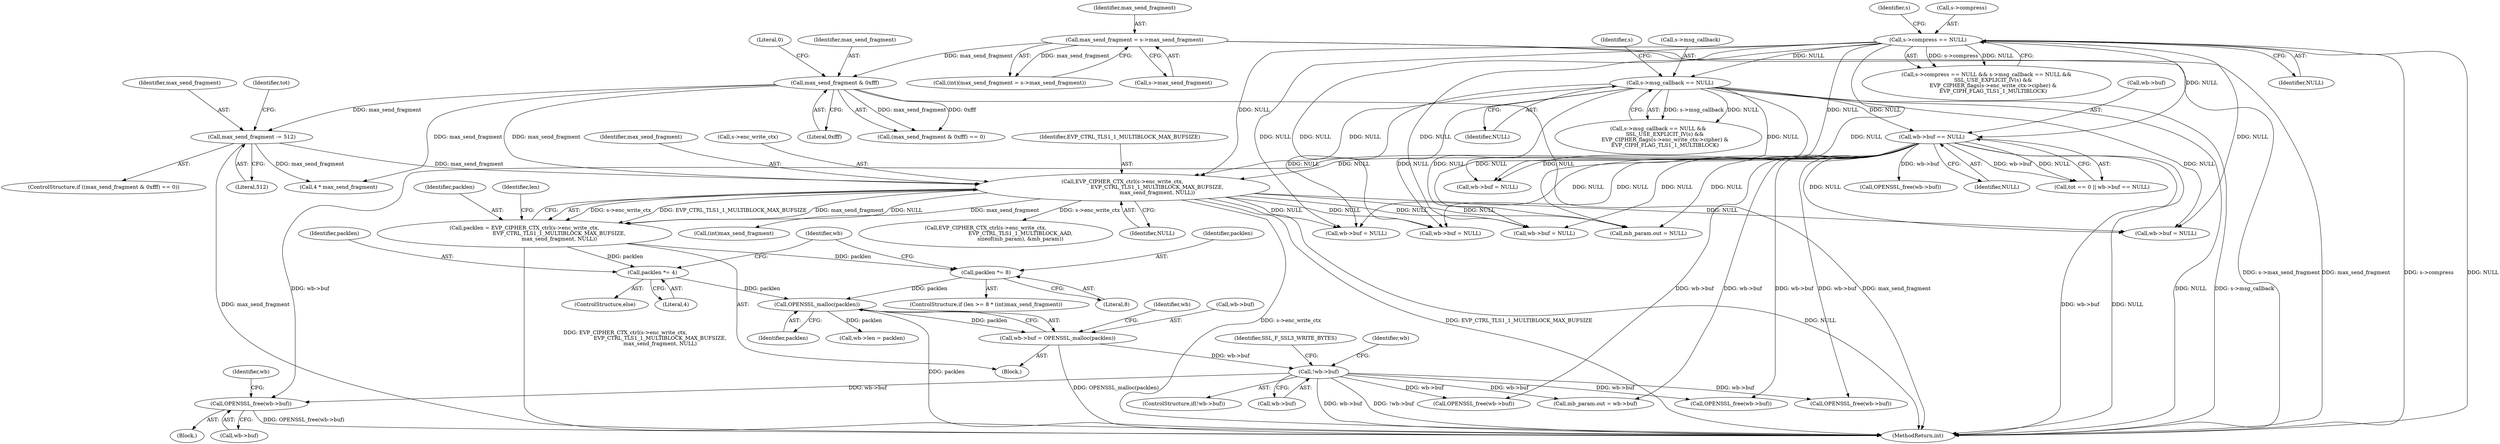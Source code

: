 digraph "0_openssl_77c77f0a1b9f15b869ca3342186dfbedd1119d0e@pointer" {
"1000532" [label="(Call,OPENSSL_free(wb->buf))"];
"1000343" [label="(Call,!wb->buf)"];
"1000336" [label="(Call,wb->buf = OPENSSL_malloc(packlen))"];
"1000340" [label="(Call,OPENSSL_malloc(packlen))"];
"1000333" [label="(Call,packlen *= 4)"];
"1000312" [label="(Call,packlen = EVP_CIPHER_CTX_ctrl(s->enc_write_ctx,\n                                          EVP_CTRL_TLS1_1_MULTIBLOCK_MAX_BUFSIZE,\n                                          max_send_fragment, NULL))"];
"1000314" [label="(Call,EVP_CIPHER_CTX_ctrl(s->enc_write_ctx,\n                                          EVP_CTRL_TLS1_1_MULTIBLOCK_MAX_BUFSIZE,\n                                          max_send_fragment, NULL))"];
"1000292" [label="(Call,max_send_fragment & 0xfff)"];
"1000258" [label="(Call,max_send_fragment = s->max_send_fragment)"];
"1000296" [label="(Call,max_send_fragment -= 512)"];
"1000264" [label="(Call,s->compress == NULL)"];
"1000270" [label="(Call,s->msg_callback == NULL)"];
"1000304" [label="(Call,wb->buf == NULL)"];
"1000329" [label="(Call,packlen *= 8)"];
"1000345" [label="(Identifier,wb)"];
"1000318" [label="(Identifier,EVP_CTRL_TLS1_1_MULTIBLOCK_MAX_BUFSIZE)"];
"1000342" [label="(ControlStructure,if(!wb->buf))"];
"1000349" [label="(Identifier,SSL_F_SSL3_WRITE_BYTES)"];
"1000340" [label="(Call,OPENSSL_malloc(packlen))"];
"1000333" [label="(Call,packlen *= 4)"];
"1000354" [label="(Call,wb->len = packlen)"];
"1000330" [label="(Identifier,packlen)"];
"1000277" [label="(Identifier,s)"];
"1000343" [label="(Call,!wb->buf)"];
"1000313" [label="(Identifier,packlen)"];
"1000394" [label="(Call,wb->buf = NULL)"];
"1000294" [label="(Literal,0xfff)"];
"1000682" [label="(Call,OPENSSL_free(wb->buf))"];
"1000329" [label="(Call,packlen *= 8)"];
"1000296" [label="(Call,max_send_fragment -= 512)"];
"1000290" [label="(ControlStructure,if ((max_send_fragment & 0xfff) == 0))"];
"1000542" [label="(Call,mb_param.out = wb->buf)"];
"1000305" [label="(Call,wb->buf)"];
"1000319" [label="(Identifier,max_send_fragment)"];
"1000326" [label="(Call,(int)max_send_fragment)"];
"1000292" [label="(Call,max_send_fragment & 0xfff)"];
"1000336" [label="(Call,wb->buf = OPENSSL_malloc(packlen))"];
"1000335" [label="(Literal,4)"];
"1000270" [label="(Call,s->msg_callback == NULL)"];
"1000510" [label="(Call,EVP_CIPHER_CTX_ctrl(s->enc_write_ctx,\n                                          EVP_CTRL_TLS1_1_MULTIBLOCK_AAD,\n                                          sizeof(mb_param), &mb_param))"];
"1000845" [label="(MethodReturn,int)"];
"1000536" [label="(Call,wb->buf = NULL)"];
"1000291" [label="(Call,(max_send_fragment & 0xfff) == 0)"];
"1000298" [label="(Literal,512)"];
"1000268" [label="(Identifier,NULL)"];
"1000265" [label="(Call,s->compress)"];
"1000274" [label="(Identifier,NULL)"];
"1000365" [label="(Call,OPENSSL_free(wb->buf))"];
"1000314" [label="(Call,EVP_CIPHER_CTX_ctrl(s->enc_write_ctx,\n                                          EVP_CTRL_TLS1_1_MULTIBLOCK_MAX_BUFSIZE,\n                                          max_send_fragment, NULL))"];
"1000686" [label="(Call,wb->buf = NULL)"];
"1000271" [label="(Call,s->msg_callback)"];
"1000532" [label="(Call,OPENSSL_free(wb->buf))"];
"1000334" [label="(Identifier,packlen)"];
"1000259" [label="(Identifier,max_send_fragment)"];
"1000308" [label="(Identifier,NULL)"];
"1000356" [label="(Identifier,wb)"];
"1000263" [label="(Call,s->compress == NULL && s->msg_callback == NULL &&\n        SSL_USE_EXPLICIT_IV(s) &&\n        EVP_CIPHER_flags(s->enc_write_ctx->cipher) &\n        EVP_CIPH_FLAG_TLS1_1_MULTIBLOCK)"];
"1000304" [label="(Call,wb->buf == NULL)"];
"1000260" [label="(Call,s->max_send_fragment)"];
"1000386" [label="(Call,4 * max_send_fragment)"];
"1000323" [label="(Identifier,len)"];
"1000390" [label="(Call,OPENSSL_free(wb->buf))"];
"1000493" [label="(Call,mb_param.out = NULL)"];
"1000533" [label="(Call,wb->buf)"];
"1000531" [label="(Block,)"];
"1000269" [label="(Call,s->msg_callback == NULL &&\n        SSL_USE_EXPLICIT_IV(s) &&\n        EVP_CIPHER_flags(s->enc_write_ctx->cipher) &\n        EVP_CIPH_FLAG_TLS1_1_MULTIBLOCK)"];
"1000258" [label="(Call,max_send_fragment = s->max_send_fragment)"];
"1000337" [label="(Call,wb->buf)"];
"1000538" [label="(Identifier,wb)"];
"1000312" [label="(Call,packlen = EVP_CIPHER_CTX_ctrl(s->enc_write_ctx,\n                                          EVP_CTRL_TLS1_1_MULTIBLOCK_MAX_BUFSIZE,\n                                          max_send_fragment, NULL))"];
"1000369" [label="(Call,wb->buf = NULL)"];
"1000315" [label="(Call,s->enc_write_ctx)"];
"1000264" [label="(Call,s->compress == NULL)"];
"1000256" [label="(Call,(int)(max_send_fragment = s->max_send_fragment))"];
"1000321" [label="(ControlStructure,if (len >= 8 * (int)max_send_fragment))"];
"1000344" [label="(Call,wb->buf)"];
"1000338" [label="(Identifier,wb)"];
"1000320" [label="(Identifier,NULL)"];
"1000711" [label="(Call,wb->buf = NULL)"];
"1000302" [label="(Identifier,tot)"];
"1000297" [label="(Identifier,max_send_fragment)"];
"1000272" [label="(Identifier,s)"];
"1000341" [label="(Identifier,packlen)"];
"1000309" [label="(Block,)"];
"1000295" [label="(Literal,0)"];
"1000293" [label="(Identifier,max_send_fragment)"];
"1000300" [label="(Call,tot == 0 || wb->buf == NULL)"];
"1000331" [label="(Literal,8)"];
"1000332" [label="(ControlStructure,else)"];
"1000707" [label="(Call,OPENSSL_free(wb->buf))"];
"1000532" -> "1000531"  [label="AST: "];
"1000532" -> "1000533"  [label="CFG: "];
"1000533" -> "1000532"  [label="AST: "];
"1000538" -> "1000532"  [label="CFG: "];
"1000532" -> "1000845"  [label="DDG: OPENSSL_free(wb->buf)"];
"1000343" -> "1000532"  [label="DDG: wb->buf"];
"1000304" -> "1000532"  [label="DDG: wb->buf"];
"1000343" -> "1000342"  [label="AST: "];
"1000343" -> "1000344"  [label="CFG: "];
"1000344" -> "1000343"  [label="AST: "];
"1000349" -> "1000343"  [label="CFG: "];
"1000356" -> "1000343"  [label="CFG: "];
"1000343" -> "1000845"  [label="DDG: wb->buf"];
"1000343" -> "1000845"  [label="DDG: !wb->buf"];
"1000336" -> "1000343"  [label="DDG: wb->buf"];
"1000343" -> "1000390"  [label="DDG: wb->buf"];
"1000343" -> "1000542"  [label="DDG: wb->buf"];
"1000343" -> "1000682"  [label="DDG: wb->buf"];
"1000343" -> "1000707"  [label="DDG: wb->buf"];
"1000336" -> "1000309"  [label="AST: "];
"1000336" -> "1000340"  [label="CFG: "];
"1000337" -> "1000336"  [label="AST: "];
"1000340" -> "1000336"  [label="AST: "];
"1000345" -> "1000336"  [label="CFG: "];
"1000336" -> "1000845"  [label="DDG: OPENSSL_malloc(packlen)"];
"1000340" -> "1000336"  [label="DDG: packlen"];
"1000340" -> "1000341"  [label="CFG: "];
"1000341" -> "1000340"  [label="AST: "];
"1000340" -> "1000845"  [label="DDG: packlen"];
"1000333" -> "1000340"  [label="DDG: packlen"];
"1000329" -> "1000340"  [label="DDG: packlen"];
"1000340" -> "1000354"  [label="DDG: packlen"];
"1000333" -> "1000332"  [label="AST: "];
"1000333" -> "1000335"  [label="CFG: "];
"1000334" -> "1000333"  [label="AST: "];
"1000335" -> "1000333"  [label="AST: "];
"1000338" -> "1000333"  [label="CFG: "];
"1000312" -> "1000333"  [label="DDG: packlen"];
"1000312" -> "1000309"  [label="AST: "];
"1000312" -> "1000314"  [label="CFG: "];
"1000313" -> "1000312"  [label="AST: "];
"1000314" -> "1000312"  [label="AST: "];
"1000323" -> "1000312"  [label="CFG: "];
"1000312" -> "1000845"  [label="DDG: EVP_CIPHER_CTX_ctrl(s->enc_write_ctx,\n                                          EVP_CTRL_TLS1_1_MULTIBLOCK_MAX_BUFSIZE,\n                                          max_send_fragment, NULL)"];
"1000314" -> "1000312"  [label="DDG: s->enc_write_ctx"];
"1000314" -> "1000312"  [label="DDG: EVP_CTRL_TLS1_1_MULTIBLOCK_MAX_BUFSIZE"];
"1000314" -> "1000312"  [label="DDG: max_send_fragment"];
"1000314" -> "1000312"  [label="DDG: NULL"];
"1000312" -> "1000329"  [label="DDG: packlen"];
"1000314" -> "1000320"  [label="CFG: "];
"1000315" -> "1000314"  [label="AST: "];
"1000318" -> "1000314"  [label="AST: "];
"1000319" -> "1000314"  [label="AST: "];
"1000320" -> "1000314"  [label="AST: "];
"1000314" -> "1000845"  [label="DDG: s->enc_write_ctx"];
"1000314" -> "1000845"  [label="DDG: EVP_CTRL_TLS1_1_MULTIBLOCK_MAX_BUFSIZE"];
"1000314" -> "1000845"  [label="DDG: NULL"];
"1000292" -> "1000314"  [label="DDG: max_send_fragment"];
"1000296" -> "1000314"  [label="DDG: max_send_fragment"];
"1000264" -> "1000314"  [label="DDG: NULL"];
"1000270" -> "1000314"  [label="DDG: NULL"];
"1000304" -> "1000314"  [label="DDG: NULL"];
"1000314" -> "1000326"  [label="DDG: max_send_fragment"];
"1000314" -> "1000394"  [label="DDG: NULL"];
"1000314" -> "1000493"  [label="DDG: NULL"];
"1000314" -> "1000510"  [label="DDG: s->enc_write_ctx"];
"1000314" -> "1000536"  [label="DDG: NULL"];
"1000314" -> "1000686"  [label="DDG: NULL"];
"1000314" -> "1000711"  [label="DDG: NULL"];
"1000292" -> "1000291"  [label="AST: "];
"1000292" -> "1000294"  [label="CFG: "];
"1000293" -> "1000292"  [label="AST: "];
"1000294" -> "1000292"  [label="AST: "];
"1000295" -> "1000292"  [label="CFG: "];
"1000292" -> "1000845"  [label="DDG: max_send_fragment"];
"1000292" -> "1000291"  [label="DDG: max_send_fragment"];
"1000292" -> "1000291"  [label="DDG: 0xfff"];
"1000258" -> "1000292"  [label="DDG: max_send_fragment"];
"1000292" -> "1000296"  [label="DDG: max_send_fragment"];
"1000292" -> "1000386"  [label="DDG: max_send_fragment"];
"1000258" -> "1000256"  [label="AST: "];
"1000258" -> "1000260"  [label="CFG: "];
"1000259" -> "1000258"  [label="AST: "];
"1000260" -> "1000258"  [label="AST: "];
"1000256" -> "1000258"  [label="CFG: "];
"1000258" -> "1000845"  [label="DDG: max_send_fragment"];
"1000258" -> "1000845"  [label="DDG: s->max_send_fragment"];
"1000258" -> "1000256"  [label="DDG: max_send_fragment"];
"1000296" -> "1000290"  [label="AST: "];
"1000296" -> "1000298"  [label="CFG: "];
"1000297" -> "1000296"  [label="AST: "];
"1000298" -> "1000296"  [label="AST: "];
"1000302" -> "1000296"  [label="CFG: "];
"1000296" -> "1000845"  [label="DDG: max_send_fragment"];
"1000296" -> "1000386"  [label="DDG: max_send_fragment"];
"1000264" -> "1000263"  [label="AST: "];
"1000264" -> "1000268"  [label="CFG: "];
"1000265" -> "1000264"  [label="AST: "];
"1000268" -> "1000264"  [label="AST: "];
"1000272" -> "1000264"  [label="CFG: "];
"1000263" -> "1000264"  [label="CFG: "];
"1000264" -> "1000845"  [label="DDG: s->compress"];
"1000264" -> "1000845"  [label="DDG: NULL"];
"1000264" -> "1000263"  [label="DDG: s->compress"];
"1000264" -> "1000263"  [label="DDG: NULL"];
"1000264" -> "1000270"  [label="DDG: NULL"];
"1000264" -> "1000304"  [label="DDG: NULL"];
"1000264" -> "1000369"  [label="DDG: NULL"];
"1000264" -> "1000394"  [label="DDG: NULL"];
"1000264" -> "1000493"  [label="DDG: NULL"];
"1000264" -> "1000536"  [label="DDG: NULL"];
"1000264" -> "1000686"  [label="DDG: NULL"];
"1000264" -> "1000711"  [label="DDG: NULL"];
"1000270" -> "1000269"  [label="AST: "];
"1000270" -> "1000274"  [label="CFG: "];
"1000271" -> "1000270"  [label="AST: "];
"1000274" -> "1000270"  [label="AST: "];
"1000277" -> "1000270"  [label="CFG: "];
"1000269" -> "1000270"  [label="CFG: "];
"1000270" -> "1000845"  [label="DDG: NULL"];
"1000270" -> "1000845"  [label="DDG: s->msg_callback"];
"1000270" -> "1000269"  [label="DDG: s->msg_callback"];
"1000270" -> "1000269"  [label="DDG: NULL"];
"1000270" -> "1000304"  [label="DDG: NULL"];
"1000270" -> "1000369"  [label="DDG: NULL"];
"1000270" -> "1000394"  [label="DDG: NULL"];
"1000270" -> "1000493"  [label="DDG: NULL"];
"1000270" -> "1000536"  [label="DDG: NULL"];
"1000270" -> "1000686"  [label="DDG: NULL"];
"1000270" -> "1000711"  [label="DDG: NULL"];
"1000304" -> "1000300"  [label="AST: "];
"1000304" -> "1000308"  [label="CFG: "];
"1000305" -> "1000304"  [label="AST: "];
"1000308" -> "1000304"  [label="AST: "];
"1000300" -> "1000304"  [label="CFG: "];
"1000304" -> "1000845"  [label="DDG: wb->buf"];
"1000304" -> "1000845"  [label="DDG: NULL"];
"1000304" -> "1000300"  [label="DDG: wb->buf"];
"1000304" -> "1000300"  [label="DDG: NULL"];
"1000304" -> "1000365"  [label="DDG: wb->buf"];
"1000304" -> "1000369"  [label="DDG: NULL"];
"1000304" -> "1000390"  [label="DDG: wb->buf"];
"1000304" -> "1000394"  [label="DDG: NULL"];
"1000304" -> "1000493"  [label="DDG: NULL"];
"1000304" -> "1000536"  [label="DDG: NULL"];
"1000304" -> "1000542"  [label="DDG: wb->buf"];
"1000304" -> "1000682"  [label="DDG: wb->buf"];
"1000304" -> "1000686"  [label="DDG: NULL"];
"1000304" -> "1000707"  [label="DDG: wb->buf"];
"1000304" -> "1000711"  [label="DDG: NULL"];
"1000329" -> "1000321"  [label="AST: "];
"1000329" -> "1000331"  [label="CFG: "];
"1000330" -> "1000329"  [label="AST: "];
"1000331" -> "1000329"  [label="AST: "];
"1000338" -> "1000329"  [label="CFG: "];
}

